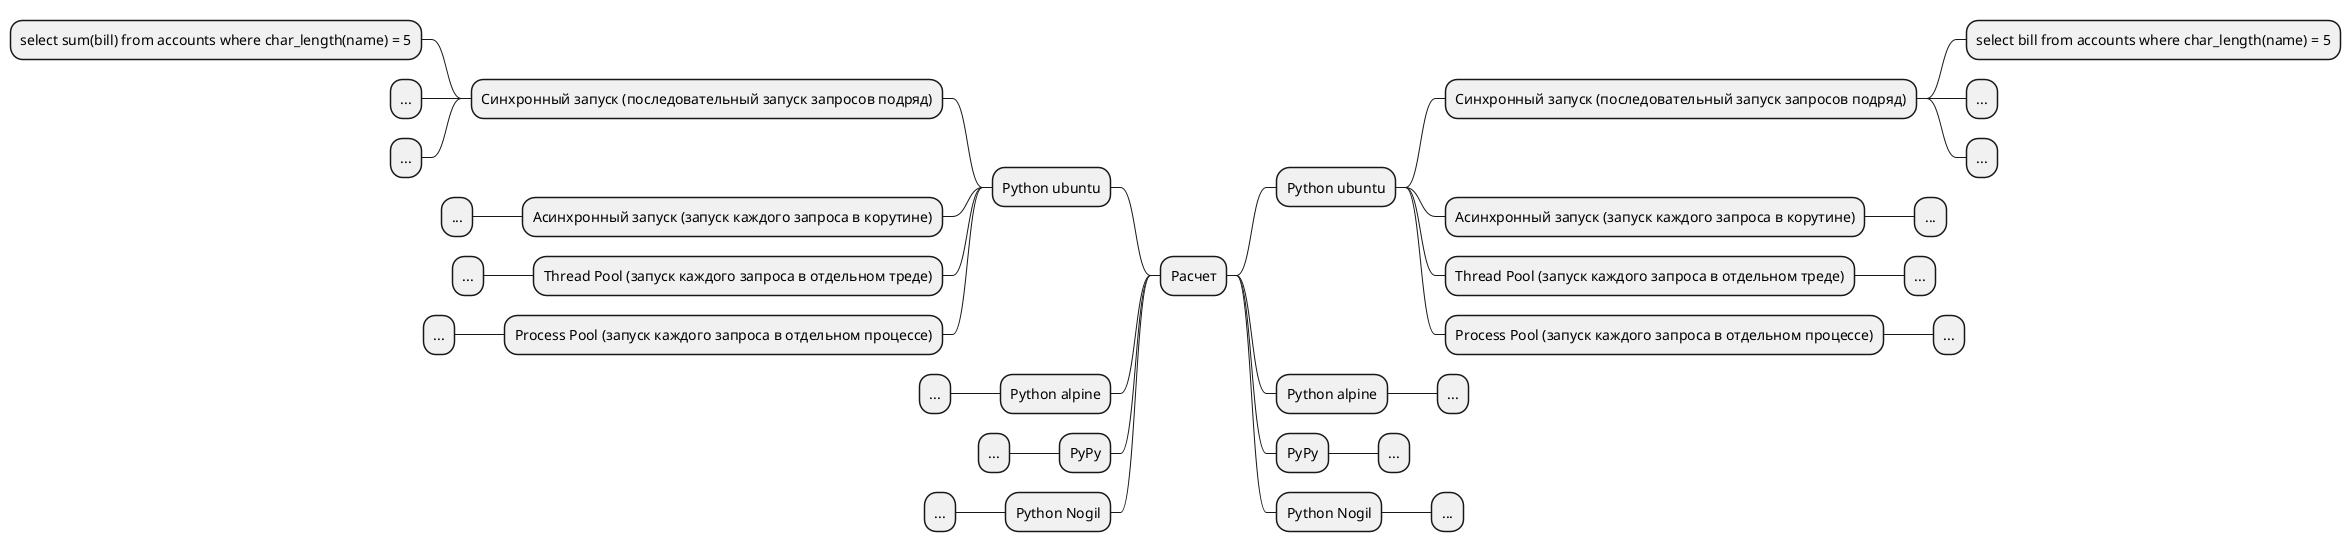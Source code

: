 @startmindmap
+ Расчет
++ Python ubuntu
+++ Синхронный запуск (последовательный запуск запросов подряд)
++++ select bill from accounts where char_length(name) = 5
++++ ...
++++ ...
+++ Асинхронный запуск (запуск каждого запроса в корутине)
++++ ...
+++ Thread Pool (запуск каждого запроса в отдельном треде)
++++ ...
+++ Process Pool (запуск каждого запроса в отдельном процессе)
++++ ...
++ Python alpine
+++ ...
++ PyPy
+++ ...
++ Python Nogil
+++ ...
-- Python ubuntu
--- Синхронный запуск (последовательный запуск запросов подряд)
---- select sum(bill) from accounts where char_length(name) = 5
---- ...
---- ...
--- Асинхронный запуск (запуск каждого запроса в корутине)
---- ...
--- Thread Pool (запуск каждого запроса в отдельном треде)
---- ...
--- Process Pool (запуск каждого запроса в отдельном процессе)
---- ...
-- Python alpine
--- ...
-- PyPy
--- ...
-- Python Nogil
--- ...
@endmindmap

